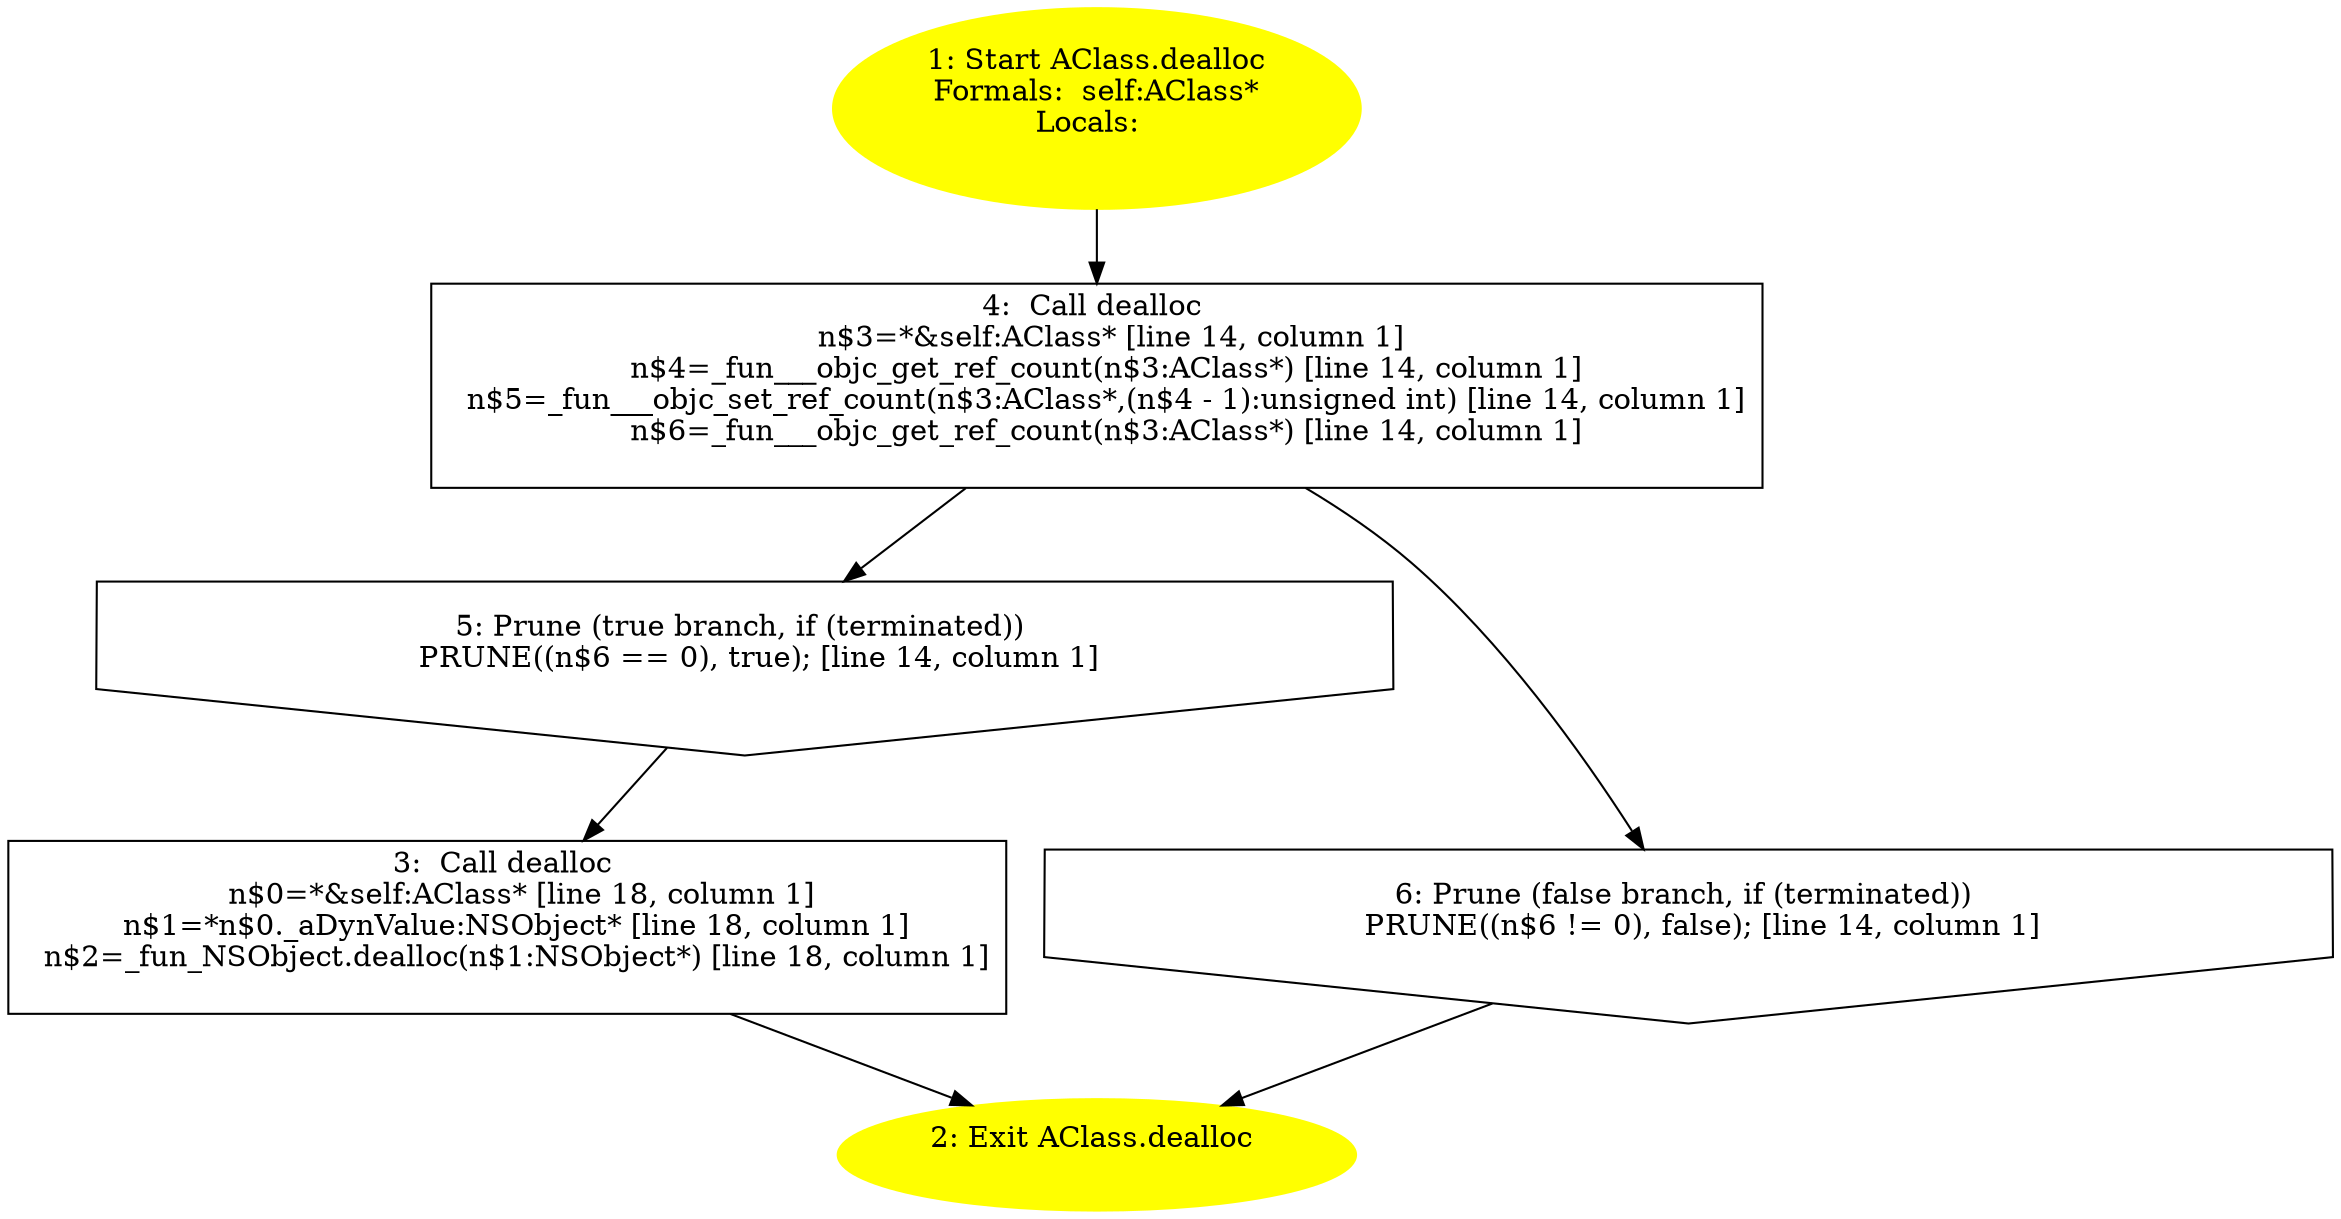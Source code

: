 /* @generated */
digraph cfg {
"dealloc#AClass#[instance].12f0e42f3ef799db_1" [label="1: Start AClass.dealloc\nFormals:  self:AClass*\nLocals:  \n  " color=yellow style=filled]
	

	 "dealloc#AClass#[instance].12f0e42f3ef799db_1" -> "dealloc#AClass#[instance].12f0e42f3ef799db_4" ;
"dealloc#AClass#[instance].12f0e42f3ef799db_2" [label="2: Exit AClass.dealloc \n  " color=yellow style=filled]
	

"dealloc#AClass#[instance].12f0e42f3ef799db_3" [label="3:  Call dealloc \n   n$0=*&self:AClass* [line 18, column 1]\n  n$1=*n$0._aDynValue:NSObject* [line 18, column 1]\n  n$2=_fun_NSObject.dealloc(n$1:NSObject*) [line 18, column 1]\n " shape="box"]
	

	 "dealloc#AClass#[instance].12f0e42f3ef799db_3" -> "dealloc#AClass#[instance].12f0e42f3ef799db_2" ;
"dealloc#AClass#[instance].12f0e42f3ef799db_4" [label="4:  Call dealloc \n   n$3=*&self:AClass* [line 14, column 1]\n  n$4=_fun___objc_get_ref_count(n$3:AClass*) [line 14, column 1]\n  n$5=_fun___objc_set_ref_count(n$3:AClass*,(n$4 - 1):unsigned int) [line 14, column 1]\n  n$6=_fun___objc_get_ref_count(n$3:AClass*) [line 14, column 1]\n " shape="box"]
	

	 "dealloc#AClass#[instance].12f0e42f3ef799db_4" -> "dealloc#AClass#[instance].12f0e42f3ef799db_5" ;
	 "dealloc#AClass#[instance].12f0e42f3ef799db_4" -> "dealloc#AClass#[instance].12f0e42f3ef799db_6" ;
"dealloc#AClass#[instance].12f0e42f3ef799db_5" [label="5: Prune (true branch, if (terminated)) \n   PRUNE((n$6 == 0), true); [line 14, column 1]\n " shape="invhouse"]
	

	 "dealloc#AClass#[instance].12f0e42f3ef799db_5" -> "dealloc#AClass#[instance].12f0e42f3ef799db_3" ;
"dealloc#AClass#[instance].12f0e42f3ef799db_6" [label="6: Prune (false branch, if (terminated)) \n   PRUNE((n$6 != 0), false); [line 14, column 1]\n " shape="invhouse"]
	

	 "dealloc#AClass#[instance].12f0e42f3ef799db_6" -> "dealloc#AClass#[instance].12f0e42f3ef799db_2" ;
}
